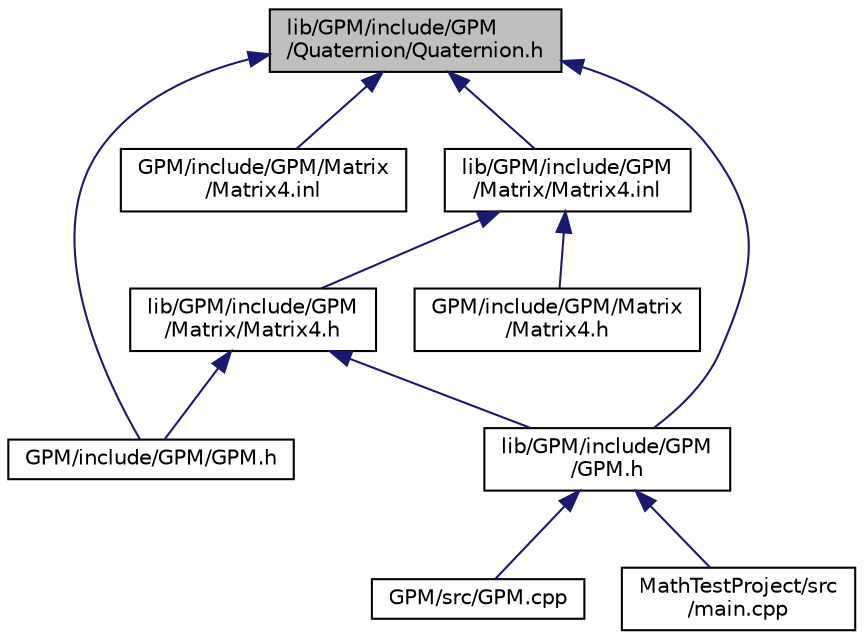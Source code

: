 digraph "lib/GPM/include/GPM/Quaternion/Quaternion.h"
{
 // INTERACTIVE_SVG=YES
 // LATEX_PDF_SIZE
  edge [fontname="Helvetica",fontsize="10",labelfontname="Helvetica",labelfontsize="10"];
  node [fontname="Helvetica",fontsize="10",shape=record];
  Node3 [label="lib/GPM/include/GPM\l/Quaternion/Quaternion.h",height=0.2,width=0.4,color="black", fillcolor="grey75", style="filled", fontcolor="black",tooltip=" "];
  Node3 -> Node4 [dir="back",color="midnightblue",fontsize="10",style="solid",fontname="Helvetica"];
  Node4 [label="GPM/include/GPM/GPM.h",height=0.2,width=0.4,color="black", fillcolor="white", style="filled",URL="$_g_p_m_2include_2_g_p_m_2_g_p_m_8h.html",tooltip=" "];
  Node3 -> Node5 [dir="back",color="midnightblue",fontsize="10",style="solid",fontname="Helvetica"];
  Node5 [label="GPM/include/GPM/Matrix\l/Matrix4.inl",height=0.2,width=0.4,color="black", fillcolor="white", style="filled",URL="$_g_p_m_2include_2_g_p_m_2_matrix_2_matrix4_8inl.html",tooltip=" "];
  Node3 -> Node6 [dir="back",color="midnightblue",fontsize="10",style="solid",fontname="Helvetica"];
  Node6 [label="lib/GPM/include/GPM\l/GPM.h",height=0.2,width=0.4,color="black", fillcolor="white", style="filled",URL="$lib_2_g_p_m_2include_2_g_p_m_2_g_p_m_8h.html",tooltip=" "];
  Node6 -> Node7 [dir="back",color="midnightblue",fontsize="10",style="solid",fontname="Helvetica"];
  Node7 [label="GPM/src/GPM.cpp",height=0.2,width=0.4,color="black", fillcolor="white", style="filled",URL="$_g_p_m_8cpp.html",tooltip=" "];
  Node6 -> Node8 [dir="back",color="midnightblue",fontsize="10",style="solid",fontname="Helvetica"];
  Node8 [label="MathTestProject/src\l/main.cpp",height=0.2,width=0.4,color="black", fillcolor="white", style="filled",URL="$main_8cpp.html",tooltip=" "];
  Node3 -> Node9 [dir="back",color="midnightblue",fontsize="10",style="solid",fontname="Helvetica"];
  Node9 [label="lib/GPM/include/GPM\l/Matrix/Matrix4.inl",height=0.2,width=0.4,color="black", fillcolor="white", style="filled",URL="$lib_2_g_p_m_2include_2_g_p_m_2_matrix_2_matrix4_8inl.html",tooltip=" "];
  Node9 -> Node10 [dir="back",color="midnightblue",fontsize="10",style="solid",fontname="Helvetica"];
  Node10 [label="GPM/include/GPM/Matrix\l/Matrix4.h",height=0.2,width=0.4,color="black", fillcolor="white", style="filled",URL="$_g_p_m_2include_2_g_p_m_2_matrix_2_matrix4_8h.html",tooltip=" "];
  Node9 -> Node11 [dir="back",color="midnightblue",fontsize="10",style="solid",fontname="Helvetica"];
  Node11 [label="lib/GPM/include/GPM\l/Matrix/Matrix4.h",height=0.2,width=0.4,color="black", fillcolor="white", style="filled",URL="$lib_2_g_p_m_2include_2_g_p_m_2_matrix_2_matrix4_8h.html",tooltip=" "];
  Node11 -> Node4 [dir="back",color="midnightblue",fontsize="10",style="solid",fontname="Helvetica"];
  Node11 -> Node6 [dir="back",color="midnightblue",fontsize="10",style="solid",fontname="Helvetica"];
}
